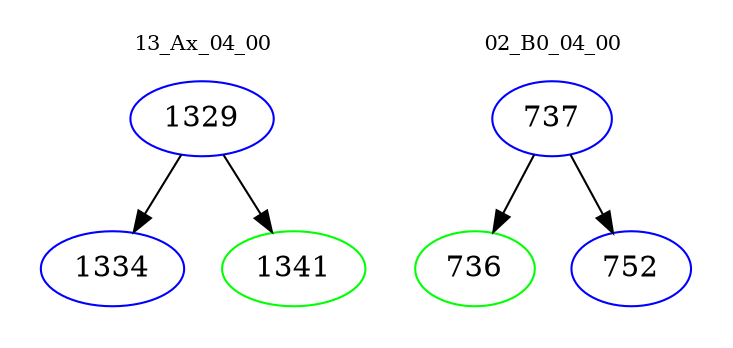 digraph{
subgraph cluster_0 {
color = white
label = "13_Ax_04_00";
fontsize=10;
T0_1329 [label="1329", color="blue"]
T0_1329 -> T0_1334 [color="black"]
T0_1334 [label="1334", color="blue"]
T0_1329 -> T0_1341 [color="black"]
T0_1341 [label="1341", color="green"]
}
subgraph cluster_1 {
color = white
label = "02_B0_04_00";
fontsize=10;
T1_737 [label="737", color="blue"]
T1_737 -> T1_736 [color="black"]
T1_736 [label="736", color="green"]
T1_737 -> T1_752 [color="black"]
T1_752 [label="752", color="blue"]
}
}
